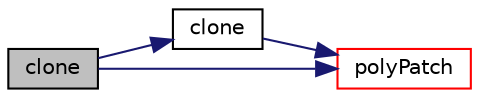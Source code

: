 digraph "clone"
{
  bgcolor="transparent";
  edge [fontname="Helvetica",fontsize="10",labelfontname="Helvetica",labelfontsize="10"];
  node [fontname="Helvetica",fontsize="10",shape=record];
  rankdir="LR";
  Node273 [label="clone",height=0.2,width=0.4,color="black", fillcolor="grey75", style="filled", fontcolor="black"];
  Node273 -> Node274 [color="midnightblue",fontsize="10",style="solid",fontname="Helvetica"];
  Node274 [label="clone",height=0.2,width=0.4,color="black",URL="$a28633.html#adbf8c0a436d777bd346c3ab2a4b087df",tooltip="Construct and return a clone, resetting the boundary mesh. "];
  Node274 -> Node275 [color="midnightblue",fontsize="10",style="solid",fontname="Helvetica"];
  Node275 [label="polyPatch",height=0.2,width=0.4,color="red",URL="$a28633.html#aaf78d4262a50cf7e71f170b6594e0c7a",tooltip="Construct from components. "];
  Node273 -> Node275 [color="midnightblue",fontsize="10",style="solid",fontname="Helvetica"];
}
